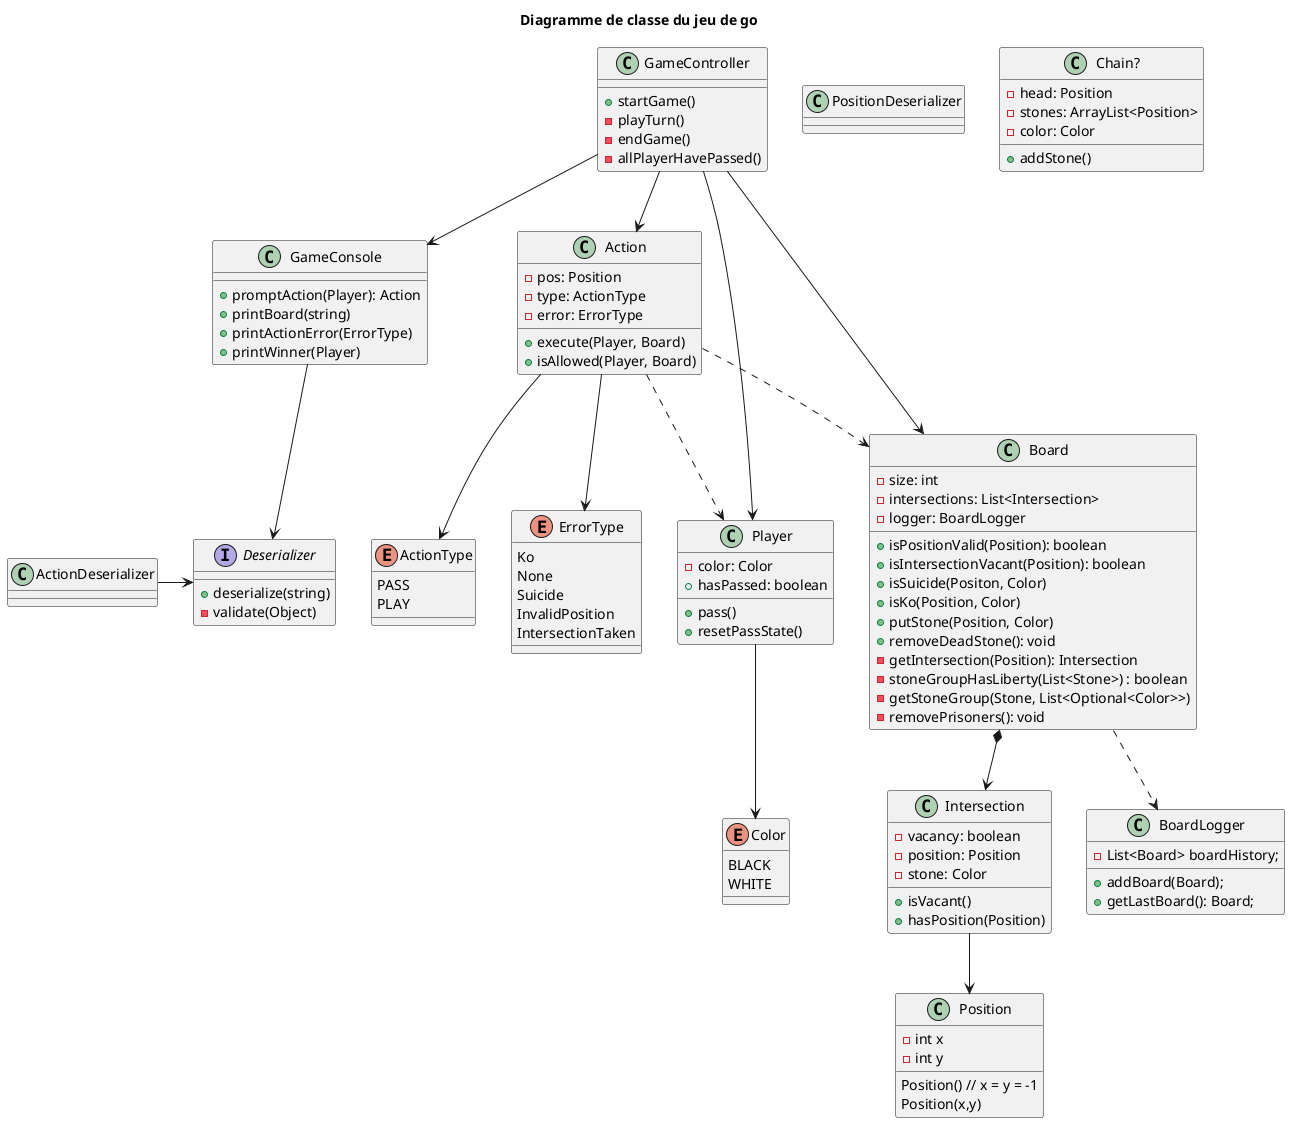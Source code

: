@startuml

title Diagramme de classe du jeu de go

class GameController {
    + startGame()
    - playTurn()
    - endGame()
    - allPlayerHavePassed()
}

class GameConsole {
    + promptAction(Player): Action
    + printBoard(string)
    + printActionError(ErrorType)
    + printWinner(Player)
}

interface Deserializer {
    + deserialize(string)
    - validate(Object)
}

class PositionDeserializer {
}

class Action {
    - pos: Position
    - type: ActionType
    - error: ErrorType
    + execute(Player, Board)
    + isAllowed(Player, Board)
}

enum ActionType {
    PASS
    PLAY
}

enum ErrorType {
    Ko
    None
    Suicide
    InvalidPosition
    IntersectionTaken
}

class Player{
    - color: Color
    + hasPassed: boolean
    + pass()
    + resetPassState()
}

enum Color{
    BLACK
    WHITE
}

class Board {
    - size: int
    - intersections: List<Intersection>
    - logger: BoardLogger
    + isPositionValid(Position): boolean
    + isIntersectionVacant(Position): boolean
    + isSuicide(Positon, Color)
    + isKo(Position, Color)
    + putStone(Position, Color)
    + removeDeadStone(): void
    - getIntersection(Position): Intersection
    - stoneGroupHasLiberty(List<Stone>) : boolean
    - getStoneGroup(Stone, List<Optional<Color>>)
    - removePrisoners(): void
}

class BoardLogger {
    - List<Board> boardHistory;
    + addBoard(Board);
    + getLastBoard(): Board;
}

class Chain? {
- head: Position
- stones: ArrayList<Position>
- color: Color
+ addStone()
}

class Intersection {
    - vacancy: boolean
    - position: Position
    - stone: Color
    + isVacant()
    + hasPosition(Position)
}

class Position {
    Position() // x = y = -1
    Position(x,y)
    - int x
    - int y
}

Action --> ActionType
Action -.> Player
Action -.> Board
Action --> ErrorType

Intersection --> Position

Board *--> Intersection
Board -.> BoardLogger

GameController --> Action
GameController --> Board
GameController --> Player
GameController --> GameConsole

GameConsole --> Deserializer

ActionDeserializer -> Deserializer

Player --> Color

@enduml